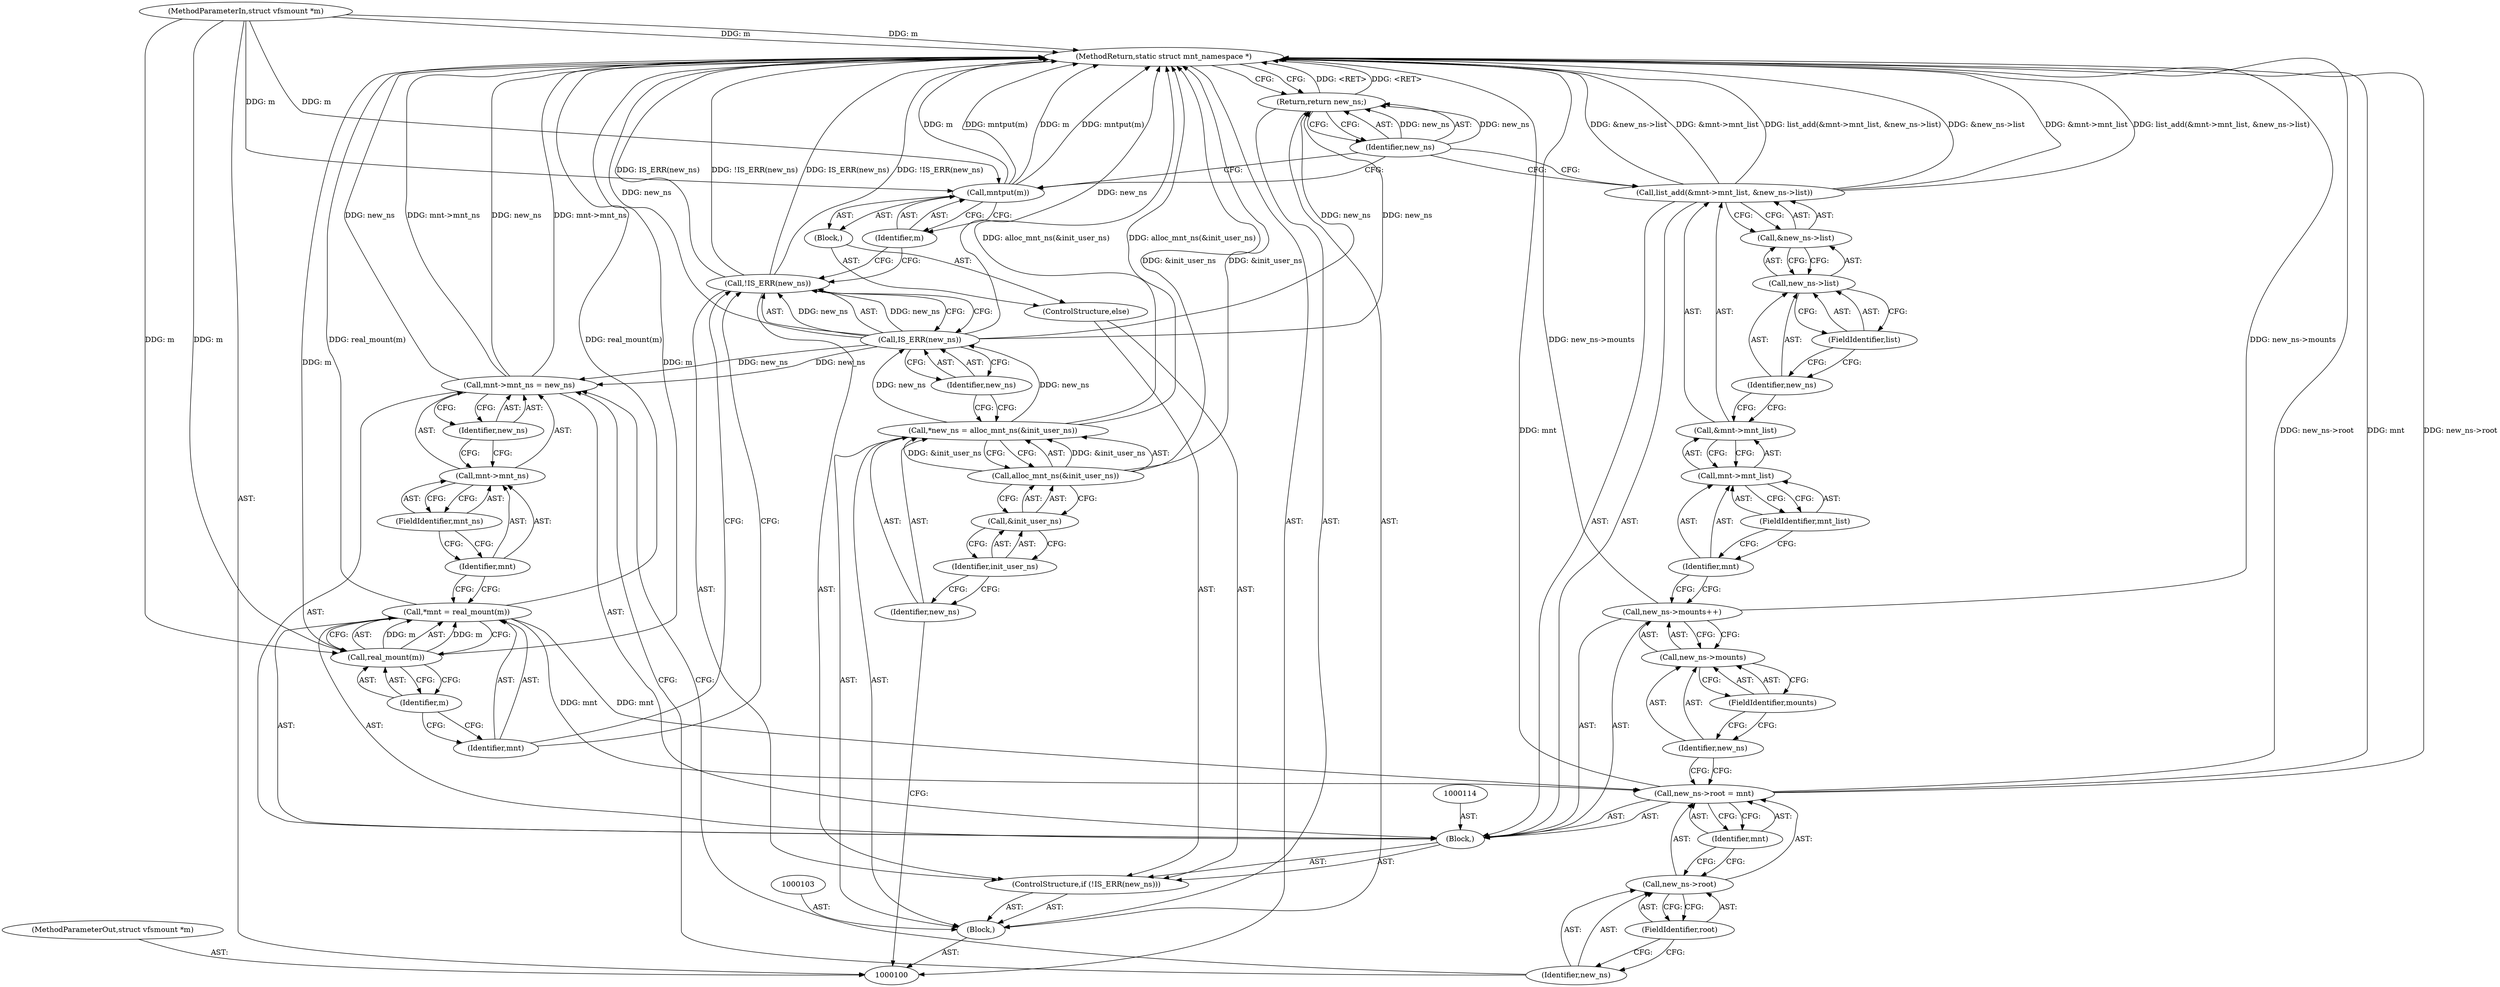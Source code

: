 digraph "0_linux_d29216842a85c7970c536108e093963f02714498_3" {
"1000148" [label="(MethodReturn,static struct mnt_namespace *)"];
"1000101" [label="(MethodParameterIn,struct vfsmount *m)"];
"1000199" [label="(MethodParameterOut,struct vfsmount *m)"];
"1000142" [label="(ControlStructure,else)"];
"1000143" [label="(Block,)"];
"1000145" [label="(Identifier,m)"];
"1000144" [label="(Call,mntput(m))"];
"1000146" [label="(Return,return new_ns;)"];
"1000147" [label="(Identifier,new_ns)"];
"1000102" [label="(Block,)"];
"1000104" [label="(Call,*new_ns = alloc_mnt_ns(&init_user_ns))"];
"1000105" [label="(Identifier,new_ns)"];
"1000106" [label="(Call,alloc_mnt_ns(&init_user_ns))"];
"1000107" [label="(Call,&init_user_ns)"];
"1000108" [label="(Identifier,init_user_ns)"];
"1000109" [label="(ControlStructure,if (!IS_ERR(new_ns)))"];
"1000112" [label="(Identifier,new_ns)"];
"1000110" [label="(Call,!IS_ERR(new_ns))"];
"1000111" [label="(Call,IS_ERR(new_ns))"];
"1000115" [label="(Call,*mnt = real_mount(m))"];
"1000116" [label="(Identifier,mnt)"];
"1000117" [label="(Call,real_mount(m))"];
"1000113" [label="(Block,)"];
"1000118" [label="(Identifier,m)"];
"1000123" [label="(Identifier,new_ns)"];
"1000119" [label="(Call,mnt->mnt_ns = new_ns)"];
"1000120" [label="(Call,mnt->mnt_ns)"];
"1000121" [label="(Identifier,mnt)"];
"1000122" [label="(FieldIdentifier,mnt_ns)"];
"1000127" [label="(FieldIdentifier,root)"];
"1000128" [label="(Identifier,mnt)"];
"1000124" [label="(Call,new_ns->root = mnt)"];
"1000125" [label="(Call,new_ns->root)"];
"1000126" [label="(Identifier,new_ns)"];
"1000132" [label="(FieldIdentifier,mounts)"];
"1000129" [label="(Call,new_ns->mounts++)"];
"1000130" [label="(Call,new_ns->mounts)"];
"1000131" [label="(Identifier,new_ns)"];
"1000134" [label="(Call,&mnt->mnt_list)"];
"1000135" [label="(Call,mnt->mnt_list)"];
"1000136" [label="(Identifier,mnt)"];
"1000137" [label="(FieldIdentifier,mnt_list)"];
"1000138" [label="(Call,&new_ns->list)"];
"1000139" [label="(Call,new_ns->list)"];
"1000140" [label="(Identifier,new_ns)"];
"1000133" [label="(Call,list_add(&mnt->mnt_list, &new_ns->list))"];
"1000141" [label="(FieldIdentifier,list)"];
"1000148" -> "1000100"  [label="AST: "];
"1000148" -> "1000146"  [label="CFG: "];
"1000146" -> "1000148"  [label="DDG: <RET>"];
"1000115" -> "1000148"  [label="DDG: real_mount(m)"];
"1000129" -> "1000148"  [label="DDG: new_ns->mounts"];
"1000124" -> "1000148"  [label="DDG: new_ns->root"];
"1000124" -> "1000148"  [label="DDG: mnt"];
"1000106" -> "1000148"  [label="DDG: &init_user_ns"];
"1000119" -> "1000148"  [label="DDG: new_ns"];
"1000119" -> "1000148"  [label="DDG: mnt->mnt_ns"];
"1000117" -> "1000148"  [label="DDG: m"];
"1000144" -> "1000148"  [label="DDG: m"];
"1000144" -> "1000148"  [label="DDG: mntput(m)"];
"1000110" -> "1000148"  [label="DDG: IS_ERR(new_ns)"];
"1000110" -> "1000148"  [label="DDG: !IS_ERR(new_ns)"];
"1000104" -> "1000148"  [label="DDG: alloc_mnt_ns(&init_user_ns)"];
"1000133" -> "1000148"  [label="DDG: &mnt->mnt_list"];
"1000133" -> "1000148"  [label="DDG: list_add(&mnt->mnt_list, &new_ns->list)"];
"1000133" -> "1000148"  [label="DDG: &new_ns->list"];
"1000111" -> "1000148"  [label="DDG: new_ns"];
"1000101" -> "1000148"  [label="DDG: m"];
"1000101" -> "1000100"  [label="AST: "];
"1000101" -> "1000148"  [label="DDG: m"];
"1000101" -> "1000117"  [label="DDG: m"];
"1000101" -> "1000144"  [label="DDG: m"];
"1000199" -> "1000100"  [label="AST: "];
"1000142" -> "1000109"  [label="AST: "];
"1000143" -> "1000142"  [label="AST: "];
"1000143" -> "1000142"  [label="AST: "];
"1000144" -> "1000143"  [label="AST: "];
"1000145" -> "1000144"  [label="AST: "];
"1000145" -> "1000110"  [label="CFG: "];
"1000144" -> "1000145"  [label="CFG: "];
"1000144" -> "1000143"  [label="AST: "];
"1000144" -> "1000145"  [label="CFG: "];
"1000145" -> "1000144"  [label="AST: "];
"1000147" -> "1000144"  [label="CFG: "];
"1000144" -> "1000148"  [label="DDG: m"];
"1000144" -> "1000148"  [label="DDG: mntput(m)"];
"1000101" -> "1000144"  [label="DDG: m"];
"1000146" -> "1000102"  [label="AST: "];
"1000146" -> "1000147"  [label="CFG: "];
"1000147" -> "1000146"  [label="AST: "];
"1000148" -> "1000146"  [label="CFG: "];
"1000146" -> "1000148"  [label="DDG: <RET>"];
"1000147" -> "1000146"  [label="DDG: new_ns"];
"1000111" -> "1000146"  [label="DDG: new_ns"];
"1000147" -> "1000146"  [label="AST: "];
"1000147" -> "1000133"  [label="CFG: "];
"1000147" -> "1000144"  [label="CFG: "];
"1000146" -> "1000147"  [label="CFG: "];
"1000147" -> "1000146"  [label="DDG: new_ns"];
"1000102" -> "1000100"  [label="AST: "];
"1000103" -> "1000102"  [label="AST: "];
"1000104" -> "1000102"  [label="AST: "];
"1000109" -> "1000102"  [label="AST: "];
"1000146" -> "1000102"  [label="AST: "];
"1000104" -> "1000102"  [label="AST: "];
"1000104" -> "1000106"  [label="CFG: "];
"1000105" -> "1000104"  [label="AST: "];
"1000106" -> "1000104"  [label="AST: "];
"1000112" -> "1000104"  [label="CFG: "];
"1000104" -> "1000148"  [label="DDG: alloc_mnt_ns(&init_user_ns)"];
"1000106" -> "1000104"  [label="DDG: &init_user_ns"];
"1000104" -> "1000111"  [label="DDG: new_ns"];
"1000105" -> "1000104"  [label="AST: "];
"1000105" -> "1000100"  [label="CFG: "];
"1000108" -> "1000105"  [label="CFG: "];
"1000106" -> "1000104"  [label="AST: "];
"1000106" -> "1000107"  [label="CFG: "];
"1000107" -> "1000106"  [label="AST: "];
"1000104" -> "1000106"  [label="CFG: "];
"1000106" -> "1000148"  [label="DDG: &init_user_ns"];
"1000106" -> "1000104"  [label="DDG: &init_user_ns"];
"1000107" -> "1000106"  [label="AST: "];
"1000107" -> "1000108"  [label="CFG: "];
"1000108" -> "1000107"  [label="AST: "];
"1000106" -> "1000107"  [label="CFG: "];
"1000108" -> "1000107"  [label="AST: "];
"1000108" -> "1000105"  [label="CFG: "];
"1000107" -> "1000108"  [label="CFG: "];
"1000109" -> "1000102"  [label="AST: "];
"1000110" -> "1000109"  [label="AST: "];
"1000113" -> "1000109"  [label="AST: "];
"1000142" -> "1000109"  [label="AST: "];
"1000112" -> "1000111"  [label="AST: "];
"1000112" -> "1000104"  [label="CFG: "];
"1000111" -> "1000112"  [label="CFG: "];
"1000110" -> "1000109"  [label="AST: "];
"1000110" -> "1000111"  [label="CFG: "];
"1000111" -> "1000110"  [label="AST: "];
"1000116" -> "1000110"  [label="CFG: "];
"1000145" -> "1000110"  [label="CFG: "];
"1000110" -> "1000148"  [label="DDG: IS_ERR(new_ns)"];
"1000110" -> "1000148"  [label="DDG: !IS_ERR(new_ns)"];
"1000111" -> "1000110"  [label="DDG: new_ns"];
"1000111" -> "1000110"  [label="AST: "];
"1000111" -> "1000112"  [label="CFG: "];
"1000112" -> "1000111"  [label="AST: "];
"1000110" -> "1000111"  [label="CFG: "];
"1000111" -> "1000148"  [label="DDG: new_ns"];
"1000111" -> "1000110"  [label="DDG: new_ns"];
"1000104" -> "1000111"  [label="DDG: new_ns"];
"1000111" -> "1000119"  [label="DDG: new_ns"];
"1000111" -> "1000146"  [label="DDG: new_ns"];
"1000115" -> "1000113"  [label="AST: "];
"1000115" -> "1000117"  [label="CFG: "];
"1000116" -> "1000115"  [label="AST: "];
"1000117" -> "1000115"  [label="AST: "];
"1000121" -> "1000115"  [label="CFG: "];
"1000115" -> "1000148"  [label="DDG: real_mount(m)"];
"1000117" -> "1000115"  [label="DDG: m"];
"1000115" -> "1000124"  [label="DDG: mnt"];
"1000116" -> "1000115"  [label="AST: "];
"1000116" -> "1000110"  [label="CFG: "];
"1000118" -> "1000116"  [label="CFG: "];
"1000117" -> "1000115"  [label="AST: "];
"1000117" -> "1000118"  [label="CFG: "];
"1000118" -> "1000117"  [label="AST: "];
"1000115" -> "1000117"  [label="CFG: "];
"1000117" -> "1000148"  [label="DDG: m"];
"1000117" -> "1000115"  [label="DDG: m"];
"1000101" -> "1000117"  [label="DDG: m"];
"1000113" -> "1000109"  [label="AST: "];
"1000114" -> "1000113"  [label="AST: "];
"1000115" -> "1000113"  [label="AST: "];
"1000119" -> "1000113"  [label="AST: "];
"1000124" -> "1000113"  [label="AST: "];
"1000129" -> "1000113"  [label="AST: "];
"1000133" -> "1000113"  [label="AST: "];
"1000118" -> "1000117"  [label="AST: "];
"1000118" -> "1000116"  [label="CFG: "];
"1000117" -> "1000118"  [label="CFG: "];
"1000123" -> "1000119"  [label="AST: "];
"1000123" -> "1000120"  [label="CFG: "];
"1000119" -> "1000123"  [label="CFG: "];
"1000119" -> "1000113"  [label="AST: "];
"1000119" -> "1000123"  [label="CFG: "];
"1000120" -> "1000119"  [label="AST: "];
"1000123" -> "1000119"  [label="AST: "];
"1000126" -> "1000119"  [label="CFG: "];
"1000119" -> "1000148"  [label="DDG: new_ns"];
"1000119" -> "1000148"  [label="DDG: mnt->mnt_ns"];
"1000111" -> "1000119"  [label="DDG: new_ns"];
"1000120" -> "1000119"  [label="AST: "];
"1000120" -> "1000122"  [label="CFG: "];
"1000121" -> "1000120"  [label="AST: "];
"1000122" -> "1000120"  [label="AST: "];
"1000123" -> "1000120"  [label="CFG: "];
"1000121" -> "1000120"  [label="AST: "];
"1000121" -> "1000115"  [label="CFG: "];
"1000122" -> "1000121"  [label="CFG: "];
"1000122" -> "1000120"  [label="AST: "];
"1000122" -> "1000121"  [label="CFG: "];
"1000120" -> "1000122"  [label="CFG: "];
"1000127" -> "1000125"  [label="AST: "];
"1000127" -> "1000126"  [label="CFG: "];
"1000125" -> "1000127"  [label="CFG: "];
"1000128" -> "1000124"  [label="AST: "];
"1000128" -> "1000125"  [label="CFG: "];
"1000124" -> "1000128"  [label="CFG: "];
"1000124" -> "1000113"  [label="AST: "];
"1000124" -> "1000128"  [label="CFG: "];
"1000125" -> "1000124"  [label="AST: "];
"1000128" -> "1000124"  [label="AST: "];
"1000131" -> "1000124"  [label="CFG: "];
"1000124" -> "1000148"  [label="DDG: new_ns->root"];
"1000124" -> "1000148"  [label="DDG: mnt"];
"1000115" -> "1000124"  [label="DDG: mnt"];
"1000125" -> "1000124"  [label="AST: "];
"1000125" -> "1000127"  [label="CFG: "];
"1000126" -> "1000125"  [label="AST: "];
"1000127" -> "1000125"  [label="AST: "];
"1000128" -> "1000125"  [label="CFG: "];
"1000126" -> "1000125"  [label="AST: "];
"1000126" -> "1000119"  [label="CFG: "];
"1000127" -> "1000126"  [label="CFG: "];
"1000132" -> "1000130"  [label="AST: "];
"1000132" -> "1000131"  [label="CFG: "];
"1000130" -> "1000132"  [label="CFG: "];
"1000129" -> "1000113"  [label="AST: "];
"1000129" -> "1000130"  [label="CFG: "];
"1000130" -> "1000129"  [label="AST: "];
"1000136" -> "1000129"  [label="CFG: "];
"1000129" -> "1000148"  [label="DDG: new_ns->mounts"];
"1000130" -> "1000129"  [label="AST: "];
"1000130" -> "1000132"  [label="CFG: "];
"1000131" -> "1000130"  [label="AST: "];
"1000132" -> "1000130"  [label="AST: "];
"1000129" -> "1000130"  [label="CFG: "];
"1000131" -> "1000130"  [label="AST: "];
"1000131" -> "1000124"  [label="CFG: "];
"1000132" -> "1000131"  [label="CFG: "];
"1000134" -> "1000133"  [label="AST: "];
"1000134" -> "1000135"  [label="CFG: "];
"1000135" -> "1000134"  [label="AST: "];
"1000140" -> "1000134"  [label="CFG: "];
"1000135" -> "1000134"  [label="AST: "];
"1000135" -> "1000137"  [label="CFG: "];
"1000136" -> "1000135"  [label="AST: "];
"1000137" -> "1000135"  [label="AST: "];
"1000134" -> "1000135"  [label="CFG: "];
"1000136" -> "1000135"  [label="AST: "];
"1000136" -> "1000129"  [label="CFG: "];
"1000137" -> "1000136"  [label="CFG: "];
"1000137" -> "1000135"  [label="AST: "];
"1000137" -> "1000136"  [label="CFG: "];
"1000135" -> "1000137"  [label="CFG: "];
"1000138" -> "1000133"  [label="AST: "];
"1000138" -> "1000139"  [label="CFG: "];
"1000139" -> "1000138"  [label="AST: "];
"1000133" -> "1000138"  [label="CFG: "];
"1000139" -> "1000138"  [label="AST: "];
"1000139" -> "1000141"  [label="CFG: "];
"1000140" -> "1000139"  [label="AST: "];
"1000141" -> "1000139"  [label="AST: "];
"1000138" -> "1000139"  [label="CFG: "];
"1000140" -> "1000139"  [label="AST: "];
"1000140" -> "1000134"  [label="CFG: "];
"1000141" -> "1000140"  [label="CFG: "];
"1000133" -> "1000113"  [label="AST: "];
"1000133" -> "1000138"  [label="CFG: "];
"1000134" -> "1000133"  [label="AST: "];
"1000138" -> "1000133"  [label="AST: "];
"1000147" -> "1000133"  [label="CFG: "];
"1000133" -> "1000148"  [label="DDG: &mnt->mnt_list"];
"1000133" -> "1000148"  [label="DDG: list_add(&mnt->mnt_list, &new_ns->list)"];
"1000133" -> "1000148"  [label="DDG: &new_ns->list"];
"1000141" -> "1000139"  [label="AST: "];
"1000141" -> "1000140"  [label="CFG: "];
"1000139" -> "1000141"  [label="CFG: "];
}
